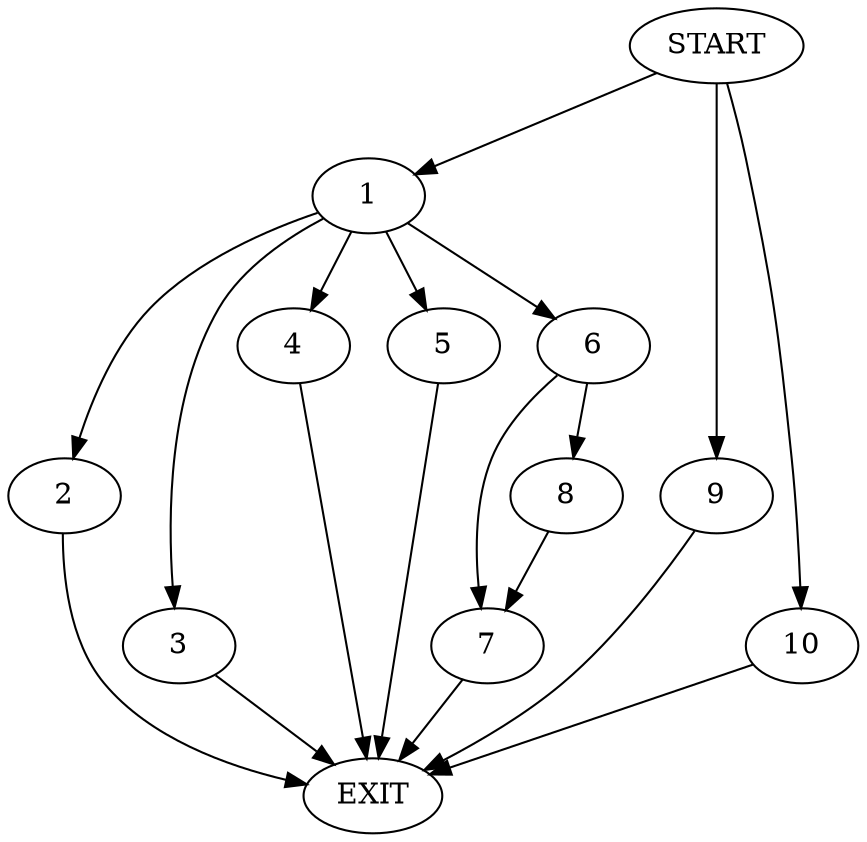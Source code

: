 digraph {
0 [label="START"]
11 [label="EXIT"]
0 -> 1
1 -> 2
1 -> 3
1 -> 4
1 -> 5
1 -> 6
6 -> 7
6 -> 8
5 -> 11
4 -> 11
3 -> 11
2 -> 11
0 -> 9
9 -> 11
0 -> 10
10 -> 11
7 -> 11
8 -> 7
}
